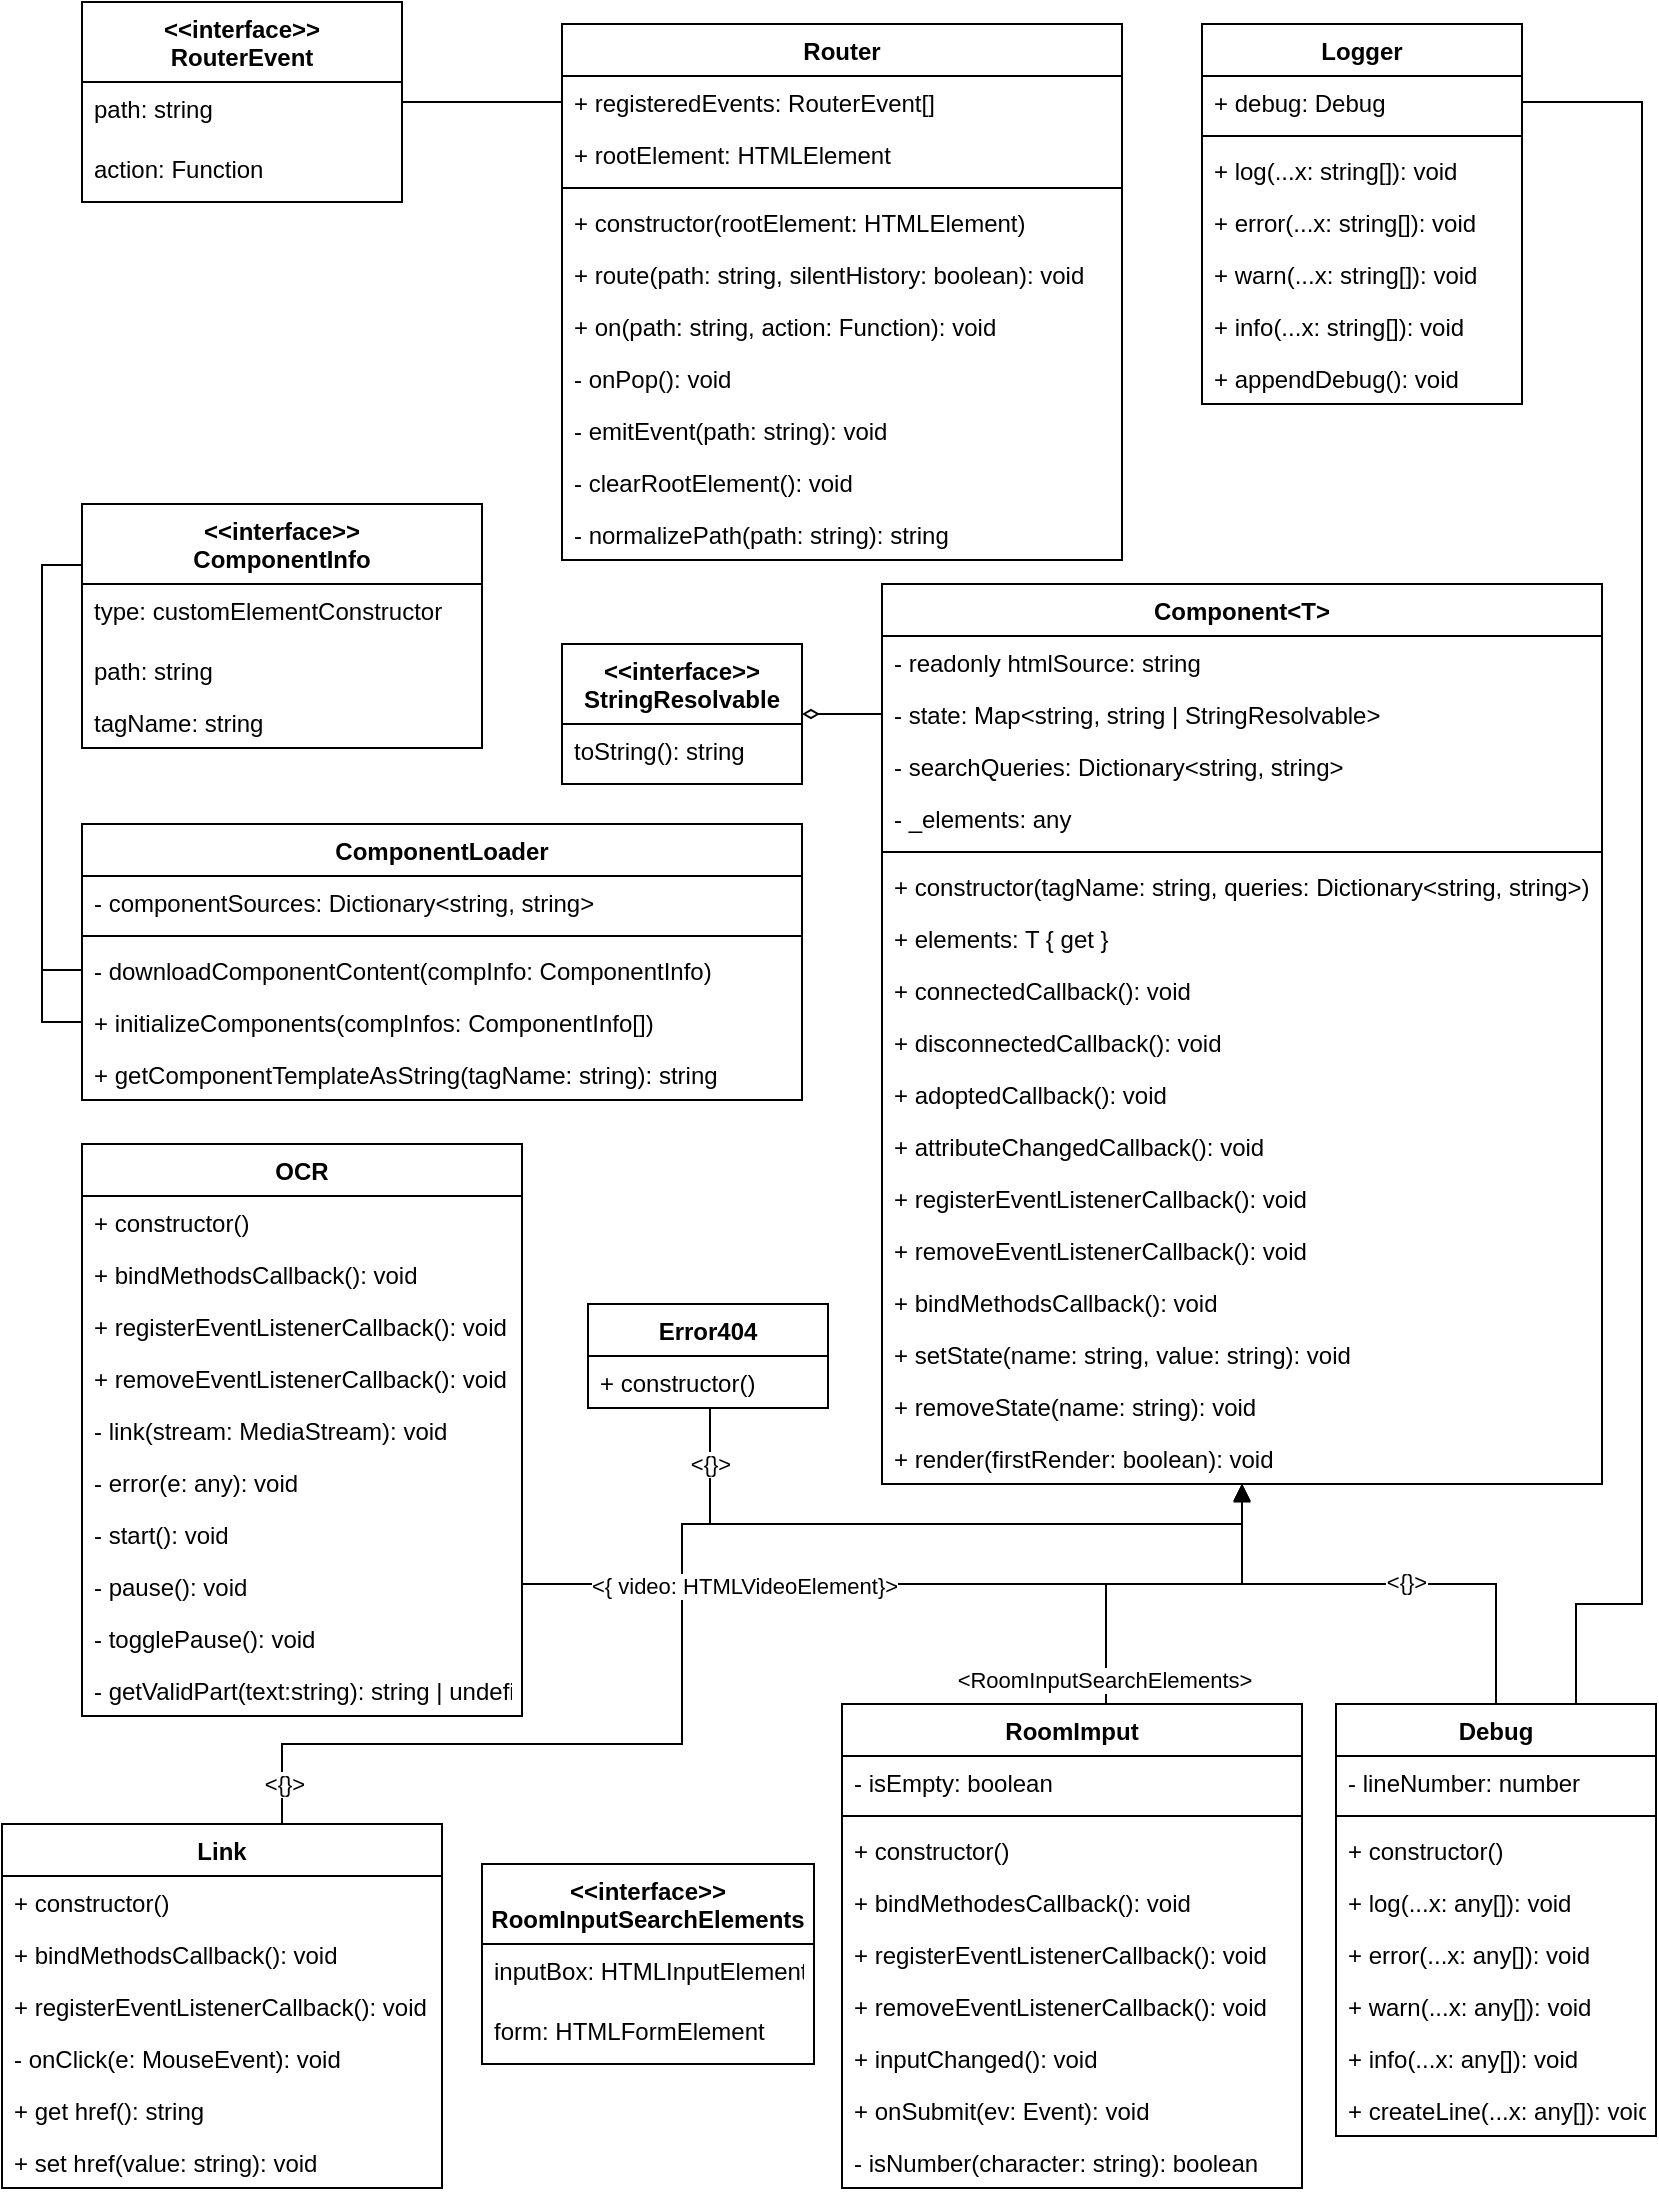 <mxfile>
    <diagram id="-Ded8L4Vszw-e1L-PveO" name="Client">
        <mxGraphModel dx="950" dy="790" grid="1" gridSize="10" guides="1" tooltips="1" connect="1" arrows="1" fold="1" page="1" pageScale="1" pageWidth="827" pageHeight="1169" math="0" shadow="0">
            <root>
                <mxCell id="0"/>
                <mxCell id="1" parent="0"/>
                <mxCell id="RxijZOKDMAjM5GhnJnUP-1" value="Router" style="swimlane;fontStyle=1;align=center;verticalAlign=top;childLayout=stackLayout;horizontal=1;startSize=26;horizontalStack=0;resizeParent=1;resizeParentMax=0;resizeLast=0;collapsible=1;marginBottom=0;" parent="1" vertex="1">
                    <mxGeometry x="280" y="80" width="280" height="268" as="geometry">
                        <mxRectangle x="240" y="360" width="70" height="26" as="alternateBounds"/>
                    </mxGeometry>
                </mxCell>
                <mxCell id="RxijZOKDMAjM5GhnJnUP-2" value="+ registeredEvents: RouterEvent[]" style="text;strokeColor=none;fillColor=none;align=left;verticalAlign=top;spacingLeft=4;spacingRight=4;overflow=hidden;rotatable=0;points=[[0,0.5],[1,0.5]];portConstraint=eastwest;" parent="RxijZOKDMAjM5GhnJnUP-1" vertex="1">
                    <mxGeometry y="26" width="280" height="26" as="geometry"/>
                </mxCell>
                <mxCell id="wtGuDjIalCC4iKug6TYZ-1" value="+ rootElement: HTMLElement" style="text;strokeColor=none;fillColor=none;align=left;verticalAlign=top;spacingLeft=4;spacingRight=4;overflow=hidden;rotatable=0;points=[[0,0.5],[1,0.5]];portConstraint=eastwest;" parent="RxijZOKDMAjM5GhnJnUP-1" vertex="1">
                    <mxGeometry y="52" width="280" height="26" as="geometry"/>
                </mxCell>
                <mxCell id="RxijZOKDMAjM5GhnJnUP-3" value="" style="line;strokeWidth=1;fillColor=none;align=left;verticalAlign=middle;spacingTop=-1;spacingLeft=3;spacingRight=3;rotatable=0;labelPosition=right;points=[];portConstraint=eastwest;" parent="RxijZOKDMAjM5GhnJnUP-1" vertex="1">
                    <mxGeometry y="78" width="280" height="8" as="geometry"/>
                </mxCell>
                <mxCell id="RxijZOKDMAjM5GhnJnUP-4" value="+ constructor(rootElement: HTMLElement)" style="text;strokeColor=none;fillColor=none;align=left;verticalAlign=top;spacingLeft=4;spacingRight=4;overflow=hidden;rotatable=0;points=[[0,0.5],[1,0.5]];portConstraint=eastwest;" parent="RxijZOKDMAjM5GhnJnUP-1" vertex="1">
                    <mxGeometry y="86" width="280" height="26" as="geometry"/>
                </mxCell>
                <mxCell id="wtGuDjIalCC4iKug6TYZ-2" value="+ route(path: string, silentHistory: boolean): void" style="text;strokeColor=none;fillColor=none;align=left;verticalAlign=top;spacingLeft=4;spacingRight=4;overflow=hidden;rotatable=0;points=[[0,0.5],[1,0.5]];portConstraint=eastwest;" parent="RxijZOKDMAjM5GhnJnUP-1" vertex="1">
                    <mxGeometry y="112" width="280" height="26" as="geometry"/>
                </mxCell>
                <mxCell id="wtGuDjIalCC4iKug6TYZ-4" value="+ on(path: string, action: Function): void" style="text;strokeColor=none;fillColor=none;align=left;verticalAlign=top;spacingLeft=4;spacingRight=4;overflow=hidden;rotatable=0;points=[[0,0.5],[1,0.5]];portConstraint=eastwest;" parent="RxijZOKDMAjM5GhnJnUP-1" vertex="1">
                    <mxGeometry y="138" width="280" height="26" as="geometry"/>
                </mxCell>
                <mxCell id="wtGuDjIalCC4iKug6TYZ-3" value="- onPop(): void" style="text;strokeColor=none;fillColor=none;align=left;verticalAlign=top;spacingLeft=4;spacingRight=4;overflow=hidden;rotatable=0;points=[[0,0.5],[1,0.5]];portConstraint=eastwest;" parent="RxijZOKDMAjM5GhnJnUP-1" vertex="1">
                    <mxGeometry y="164" width="280" height="26" as="geometry"/>
                </mxCell>
                <mxCell id="wtGuDjIalCC4iKug6TYZ-5" value="- emitEvent(path: string): void" style="text;strokeColor=none;fillColor=none;align=left;verticalAlign=top;spacingLeft=4;spacingRight=4;overflow=hidden;rotatable=0;points=[[0,0.5],[1,0.5]];portConstraint=eastwest;" parent="RxijZOKDMAjM5GhnJnUP-1" vertex="1">
                    <mxGeometry y="190" width="280" height="26" as="geometry"/>
                </mxCell>
                <mxCell id="wtGuDjIalCC4iKug6TYZ-6" value="- clearRootElement(): void" style="text;strokeColor=none;fillColor=none;align=left;verticalAlign=top;spacingLeft=4;spacingRight=4;overflow=hidden;rotatable=0;points=[[0,0.5],[1,0.5]];portConstraint=eastwest;" parent="RxijZOKDMAjM5GhnJnUP-1" vertex="1">
                    <mxGeometry y="216" width="280" height="26" as="geometry"/>
                </mxCell>
                <mxCell id="wtGuDjIalCC4iKug6TYZ-7" value="- normalizePath(path: string): string" style="text;strokeColor=none;fillColor=none;align=left;verticalAlign=top;spacingLeft=4;spacingRight=4;overflow=hidden;rotatable=0;points=[[0,0.5],[1,0.5]];portConstraint=eastwest;" parent="RxijZOKDMAjM5GhnJnUP-1" vertex="1">
                    <mxGeometry y="242" width="280" height="26" as="geometry"/>
                </mxCell>
                <mxCell id="GCqRHIU_mzr8NyePlwxw-2" value="&lt;&lt;interface&gt;&gt;&#10;RouterEvent" style="swimlane;fontStyle=1;align=center;verticalAlign=top;childLayout=stackLayout;horizontal=1;startSize=40;horizontalStack=0;resizeParent=1;resizeParentMax=0;resizeLast=0;collapsible=1;marginBottom=0;" parent="1" vertex="1">
                    <mxGeometry x="40" y="69" width="160" height="100" as="geometry"/>
                </mxCell>
                <mxCell id="GCqRHIU_mzr8NyePlwxw-3" value="path: string" style="text;strokeColor=none;fillColor=none;align=left;verticalAlign=top;spacingLeft=4;spacingRight=4;overflow=hidden;rotatable=0;points=[[0,0.5],[1,0.5]];portConstraint=eastwest;" parent="GCqRHIU_mzr8NyePlwxw-2" vertex="1">
                    <mxGeometry y="40" width="160" height="30" as="geometry"/>
                </mxCell>
                <mxCell id="SnL2CoMerPZh34VlFszH-1" value="action: Function" style="text;strokeColor=none;fillColor=none;align=left;verticalAlign=top;spacingLeft=4;spacingRight=4;overflow=hidden;rotatable=0;points=[[0,0.5],[1,0.5]];portConstraint=eastwest;" parent="GCqRHIU_mzr8NyePlwxw-2" vertex="1">
                    <mxGeometry y="70" width="160" height="30" as="geometry"/>
                </mxCell>
                <mxCell id="4KLprBHp3a2qkKo5ZEHx-13" value="" style="endArrow=none;html=1;entryX=0;entryY=0.5;entryDx=0;entryDy=0;edgeStyle=orthogonalEdgeStyle;" parent="1" source="GCqRHIU_mzr8NyePlwxw-2" target="RxijZOKDMAjM5GhnJnUP-2" edge="1">
                    <mxGeometry relative="1" as="geometry">
                        <mxPoint x="400" y="110" as="sourcePoint"/>
                        <mxPoint x="560" y="110" as="targetPoint"/>
                    </mxGeometry>
                </mxCell>
                <mxCell id="wtGuDjIalCC4iKug6TYZ-12" value="Logger" style="swimlane;fontStyle=1;align=center;verticalAlign=top;childLayout=stackLayout;horizontal=1;startSize=26;horizontalStack=0;resizeParent=1;resizeParentMax=0;resizeLast=0;collapsible=1;marginBottom=0;" parent="1" vertex="1">
                    <mxGeometry x="600" y="80" width="160" height="190" as="geometry"/>
                </mxCell>
                <mxCell id="wtGuDjIalCC4iKug6TYZ-13" value="+ debug: Debug" style="text;strokeColor=none;fillColor=none;align=left;verticalAlign=top;spacingLeft=4;spacingRight=4;overflow=hidden;rotatable=0;points=[[0,0.5],[1,0.5]];portConstraint=eastwest;" parent="wtGuDjIalCC4iKug6TYZ-12" vertex="1">
                    <mxGeometry y="26" width="160" height="26" as="geometry"/>
                </mxCell>
                <mxCell id="wtGuDjIalCC4iKug6TYZ-14" value="" style="line;strokeWidth=1;fillColor=none;align=left;verticalAlign=middle;spacingTop=-1;spacingLeft=3;spacingRight=3;rotatable=0;labelPosition=right;points=[];portConstraint=eastwest;" parent="wtGuDjIalCC4iKug6TYZ-12" vertex="1">
                    <mxGeometry y="52" width="160" height="8" as="geometry"/>
                </mxCell>
                <mxCell id="wtGuDjIalCC4iKug6TYZ-15" value="+ log(...x: string[]): void" style="text;strokeColor=none;fillColor=none;align=left;verticalAlign=top;spacingLeft=4;spacingRight=4;overflow=hidden;rotatable=0;points=[[0,0.5],[1,0.5]];portConstraint=eastwest;" parent="wtGuDjIalCC4iKug6TYZ-12" vertex="1">
                    <mxGeometry y="60" width="160" height="26" as="geometry"/>
                </mxCell>
                <mxCell id="wtGuDjIalCC4iKug6TYZ-16" value="+ error(...x: string[]): void" style="text;strokeColor=none;fillColor=none;align=left;verticalAlign=top;spacingLeft=4;spacingRight=4;overflow=hidden;rotatable=0;points=[[0,0.5],[1,0.5]];portConstraint=eastwest;" parent="wtGuDjIalCC4iKug6TYZ-12" vertex="1">
                    <mxGeometry y="86" width="160" height="26" as="geometry"/>
                </mxCell>
                <mxCell id="wtGuDjIalCC4iKug6TYZ-17" value="+ warn(...x: string[]): void" style="text;strokeColor=none;fillColor=none;align=left;verticalAlign=top;spacingLeft=4;spacingRight=4;overflow=hidden;rotatable=0;points=[[0,0.5],[1,0.5]];portConstraint=eastwest;" parent="wtGuDjIalCC4iKug6TYZ-12" vertex="1">
                    <mxGeometry y="112" width="160" height="26" as="geometry"/>
                </mxCell>
                <mxCell id="wtGuDjIalCC4iKug6TYZ-18" value="+ info(...x: string[]): void" style="text;strokeColor=none;fillColor=none;align=left;verticalAlign=top;spacingLeft=4;spacingRight=4;overflow=hidden;rotatable=0;points=[[0,0.5],[1,0.5]];portConstraint=eastwest;" parent="wtGuDjIalCC4iKug6TYZ-12" vertex="1">
                    <mxGeometry y="138" width="160" height="26" as="geometry"/>
                </mxCell>
                <mxCell id="wtGuDjIalCC4iKug6TYZ-19" value="+ appendDebug(): void" style="text;strokeColor=none;fillColor=none;align=left;verticalAlign=top;spacingLeft=4;spacingRight=4;overflow=hidden;rotatable=0;points=[[0,0.5],[1,0.5]];portConstraint=eastwest;" parent="wtGuDjIalCC4iKug6TYZ-12" vertex="1">
                    <mxGeometry y="164" width="160" height="26" as="geometry"/>
                </mxCell>
                <mxCell id="JVWD_0NQ2oE-x4FA7a01-29" style="edgeStyle=orthogonalEdgeStyle;rounded=0;orthogonalLoop=1;jettySize=auto;html=1;endArrow=block;endFill=1;" parent="1" target="2" edge="1">
                    <mxGeometry relative="1" as="geometry">
                        <Array as="points">
                            <mxPoint x="420" y="640"/>
                            <mxPoint x="420" y="830"/>
                            <mxPoint x="620" y="830"/>
                        </Array>
                    </mxGeometry>
                </mxCell>
                <mxCell id="x37ywOicrVpbMTf7CA5h-31" value="&amp;lt;{}&amp;gt;" style="edgeLabel;html=1;align=center;verticalAlign=middle;resizable=0;points=[];" parent="JVWD_0NQ2oE-x4FA7a01-29" vertex="1" connectable="0">
                    <mxGeometry x="-0.617" y="-2" relative="1" as="geometry">
                        <mxPoint as="offset"/>
                    </mxGeometry>
                </mxCell>
                <mxCell id="BmuYi_zZ6YCrJzwVyb3U-34" style="edgeStyle=orthogonalEdgeStyle;rounded=0;orthogonalLoop=1;jettySize=auto;html=1;startArrow=none;startFill=0;endArrow=block;endFill=1;" parent="1" source="Xt3C6bE1UfsXXkQK0CX_-23" edge="1">
                    <mxGeometry relative="1" as="geometry">
                        <mxPoint x="620" y="810.571" as="targetPoint"/>
                        <Array as="points">
                            <mxPoint x="354" y="830"/>
                            <mxPoint x="620" y="830"/>
                        </Array>
                    </mxGeometry>
                </mxCell>
                <mxCell id="BmuYi_zZ6YCrJzwVyb3U-35" value="&amp;lt;{}&amp;gt;" style="edgeLabel;html=1;align=center;verticalAlign=middle;resizable=0;points=[];" parent="BmuYi_zZ6YCrJzwVyb3U-34" connectable="0" vertex="1">
                    <mxGeometry x="-0.569" y="-1" relative="1" as="geometry">
                        <mxPoint x="-16" y="-31" as="offset"/>
                    </mxGeometry>
                </mxCell>
                <mxCell id="Xt3C6bE1UfsXXkQK0CX_-23" value="Error404" style="swimlane;fontStyle=1;align=center;verticalAlign=top;childLayout=stackLayout;horizontal=1;startSize=26;horizontalStack=0;resizeParent=1;resizeParentMax=0;resizeLast=0;collapsible=1;marginBottom=0;" parent="1" vertex="1">
                    <mxGeometry x="293" y="720" width="120" height="52" as="geometry"/>
                </mxCell>
                <mxCell id="Xt3C6bE1UfsXXkQK0CX_-26" value="+ constructor()" style="text;strokeColor=none;fillColor=none;align=left;verticalAlign=top;spacingLeft=4;spacingRight=4;overflow=hidden;rotatable=0;points=[[0,0.5],[1,0.5]];portConstraint=eastwest;" parent="Xt3C6bE1UfsXXkQK0CX_-23" vertex="1">
                    <mxGeometry y="26" width="120" height="26" as="geometry"/>
                </mxCell>
                <mxCell id="2" value="Component&lt;T&gt;" style="swimlane;fontStyle=1;align=center;verticalAlign=top;childLayout=stackLayout;horizontal=1;startSize=26;horizontalStack=0;resizeParent=1;resizeParentMax=0;resizeLast=0;collapsible=1;marginBottom=0;" parent="1" vertex="1">
                    <mxGeometry x="440" y="360" width="360" height="450" as="geometry"/>
                </mxCell>
                <mxCell id="3" value="- readonly htmlSource: string" style="text;strokeColor=none;fillColor=none;align=left;verticalAlign=top;spacingLeft=4;spacingRight=4;overflow=hidden;rotatable=0;points=[[0,0.5],[1,0.5]];portConstraint=eastwest;" parent="2" vertex="1">
                    <mxGeometry y="26" width="360" height="26" as="geometry"/>
                </mxCell>
                <mxCell id="15" value="- state: Map&lt;string, string | StringResolvable&gt;" style="text;strokeColor=none;fillColor=none;align=left;verticalAlign=top;spacingLeft=4;spacingRight=4;overflow=hidden;rotatable=0;points=[[0,0.5],[1,0.5]];portConstraint=eastwest;" parent="2" vertex="1">
                    <mxGeometry y="52" width="360" height="26" as="geometry"/>
                </mxCell>
                <mxCell id="17" value="- searchQueries: Dictionary&lt;string, string&gt;" style="text;strokeColor=none;fillColor=none;align=left;verticalAlign=top;spacingLeft=4;spacingRight=4;overflow=hidden;rotatable=0;points=[[0,0.5],[1,0.5]];portConstraint=eastwest;" parent="2" vertex="1">
                    <mxGeometry y="78" width="360" height="26" as="geometry"/>
                </mxCell>
                <mxCell id="18" value="- _elements: any" style="text;strokeColor=none;fillColor=none;align=left;verticalAlign=top;spacingLeft=4;spacingRight=4;overflow=hidden;rotatable=0;points=[[0,0.5],[1,0.5]];portConstraint=eastwest;" parent="2" vertex="1">
                    <mxGeometry y="104" width="360" height="26" as="geometry"/>
                </mxCell>
                <mxCell id="4" value="" style="line;strokeWidth=1;fillColor=none;align=left;verticalAlign=middle;spacingTop=-1;spacingLeft=3;spacingRight=3;rotatable=0;labelPosition=right;points=[];portConstraint=eastwest;" parent="2" vertex="1">
                    <mxGeometry y="130" width="360" height="8" as="geometry"/>
                </mxCell>
                <mxCell id="5" value="+ constructor(tagName: string, queries: Dictionary&lt;string, string&gt;)" style="text;strokeColor=none;fillColor=none;align=left;verticalAlign=top;spacingLeft=4;spacingRight=4;overflow=hidden;rotatable=0;points=[[0,0.5],[1,0.5]];portConstraint=eastwest;" parent="2" vertex="1">
                    <mxGeometry y="138" width="360" height="26" as="geometry"/>
                </mxCell>
                <mxCell id="19" value="+ elements: T { get }" style="text;strokeColor=none;fillColor=none;align=left;verticalAlign=top;spacingLeft=4;spacingRight=4;overflow=hidden;rotatable=0;points=[[0,0.5],[1,0.5]];portConstraint=eastwest;" parent="2" vertex="1">
                    <mxGeometry y="164" width="360" height="26" as="geometry"/>
                </mxCell>
                <mxCell id="20" value="+ connectedCallback(): void" style="text;strokeColor=none;fillColor=none;align=left;verticalAlign=top;spacingLeft=4;spacingRight=4;overflow=hidden;rotatable=0;points=[[0,0.5],[1,0.5]];portConstraint=eastwest;" parent="2" vertex="1">
                    <mxGeometry y="190" width="360" height="26" as="geometry"/>
                </mxCell>
                <mxCell id="21" value="+ disconnectedCallback(): void" style="text;strokeColor=none;fillColor=none;align=left;verticalAlign=top;spacingLeft=4;spacingRight=4;overflow=hidden;rotatable=0;points=[[0,0.5],[1,0.5]];portConstraint=eastwest;" parent="2" vertex="1">
                    <mxGeometry y="216" width="360" height="26" as="geometry"/>
                </mxCell>
                <mxCell id="22" value="+ adoptedCallback(): void" style="text;strokeColor=none;fillColor=none;align=left;verticalAlign=top;spacingLeft=4;spacingRight=4;overflow=hidden;rotatable=0;points=[[0,0.5],[1,0.5]];portConstraint=eastwest;" parent="2" vertex="1">
                    <mxGeometry y="242" width="360" height="26" as="geometry"/>
                </mxCell>
                <mxCell id="23" value="+ attributeChangedCallback(): void" style="text;strokeColor=none;fillColor=none;align=left;verticalAlign=top;spacingLeft=4;spacingRight=4;overflow=hidden;rotatable=0;points=[[0,0.5],[1,0.5]];portConstraint=eastwest;" parent="2" vertex="1">
                    <mxGeometry y="268" width="360" height="26" as="geometry"/>
                </mxCell>
                <mxCell id="24" value="+ registerEventListenerCallback(): void" style="text;strokeColor=none;fillColor=none;align=left;verticalAlign=top;spacingLeft=4;spacingRight=4;overflow=hidden;rotatable=0;points=[[0,0.5],[1,0.5]];portConstraint=eastwest;" parent="2" vertex="1">
                    <mxGeometry y="294" width="360" height="26" as="geometry"/>
                </mxCell>
                <mxCell id="25" value="+ removeEventListenerCallback(): void" style="text;strokeColor=none;fillColor=none;align=left;verticalAlign=top;spacingLeft=4;spacingRight=4;overflow=hidden;rotatable=0;points=[[0,0.5],[1,0.5]];portConstraint=eastwest;" parent="2" vertex="1">
                    <mxGeometry y="320" width="360" height="26" as="geometry"/>
                </mxCell>
                <mxCell id="26" value="+ bindMethodsCallback(): void" style="text;strokeColor=none;fillColor=none;align=left;verticalAlign=top;spacingLeft=4;spacingRight=4;overflow=hidden;rotatable=0;points=[[0,0.5],[1,0.5]];portConstraint=eastwest;" parent="2" vertex="1">
                    <mxGeometry y="346" width="360" height="26" as="geometry"/>
                </mxCell>
                <mxCell id="27" value="+ setState(name: string, value: string): void" style="text;strokeColor=none;fillColor=none;align=left;verticalAlign=top;spacingLeft=4;spacingRight=4;overflow=hidden;rotatable=0;points=[[0,0.5],[1,0.5]];portConstraint=eastwest;" parent="2" vertex="1">
                    <mxGeometry y="372" width="360" height="26" as="geometry"/>
                </mxCell>
                <mxCell id="28" value="+ removeState(name: string): void" style="text;strokeColor=none;fillColor=none;align=left;verticalAlign=top;spacingLeft=4;spacingRight=4;overflow=hidden;rotatable=0;points=[[0,0.5],[1,0.5]];portConstraint=eastwest;" parent="2" vertex="1">
                    <mxGeometry y="398" width="360" height="26" as="geometry"/>
                </mxCell>
                <mxCell id="29" value="+ render(firstRender: boolean): void" style="text;strokeColor=none;fillColor=none;align=left;verticalAlign=top;spacingLeft=4;spacingRight=4;overflow=hidden;rotatable=0;points=[[0,0.5],[1,0.5]];portConstraint=eastwest;" parent="2" vertex="1">
                    <mxGeometry y="424" width="360" height="26" as="geometry"/>
                </mxCell>
                <mxCell id="16" style="edgeStyle=orthogonalEdgeStyle;rounded=0;orthogonalLoop=1;jettySize=auto;html=1;exitX=1;exitY=0.5;exitDx=0;exitDy=0;entryX=0;entryY=0.5;entryDx=0;entryDy=0;endArrow=none;endFill=0;startArrow=diamondThin;startFill=0;" parent="1" source="12" target="15" edge="1">
                    <mxGeometry relative="1" as="geometry"/>
                </mxCell>
                <mxCell id="12" value="&lt;&lt;interface&gt;&gt;&#10;StringResolvable" style="swimlane;fontStyle=1;align=center;verticalAlign=top;childLayout=stackLayout;horizontal=1;startSize=40;horizontalStack=0;resizeParent=1;resizeParentMax=0;resizeLast=0;collapsible=1;marginBottom=0;" parent="1" vertex="1">
                    <mxGeometry x="280" y="390" width="120" height="70" as="geometry"/>
                </mxCell>
                <mxCell id="13" value="toString(): string" style="text;strokeColor=none;fillColor=none;align=left;verticalAlign=top;spacingLeft=4;spacingRight=4;overflow=hidden;rotatable=0;points=[[0,0.5],[1,0.5]];portConstraint=eastwest;" parent="12" vertex="1">
                    <mxGeometry y="40" width="120" height="30" as="geometry"/>
                </mxCell>
                <mxCell id="x37ywOicrVpbMTf7CA5h-38" style="edgeStyle=orthogonalEdgeStyle;rounded=0;orthogonalLoop=1;jettySize=auto;html=1;exitX=0.5;exitY=0;exitDx=0;exitDy=0;endArrow=block;endFill=1;" parent="1" source="6MO5JZC9wVhP6mvf2Zyu-16" target="2" edge="1">
                    <mxGeometry relative="1" as="geometry">
                        <Array as="points">
                            <mxPoint x="552" y="860"/>
                            <mxPoint x="620" y="860"/>
                        </Array>
                    </mxGeometry>
                </mxCell>
                <mxCell id="x37ywOicrVpbMTf7CA5h-39" value="&amp;lt;RoomInputSearchElements&amp;gt;" style="edgeLabel;html=1;align=center;verticalAlign=middle;resizable=0;points=[];" parent="x37ywOicrVpbMTf7CA5h-38" vertex="1" connectable="0">
                    <mxGeometry x="-0.7" y="1" relative="1" as="geometry">
                        <mxPoint as="offset"/>
                    </mxGeometry>
                </mxCell>
                <mxCell id="6MO5JZC9wVhP6mvf2Zyu-16" value="RoomImput" style="swimlane;fontStyle=1;align=center;verticalAlign=top;childLayout=stackLayout;horizontal=1;startSize=26;horizontalStack=0;resizeParent=1;resizeParentMax=0;resizeLast=0;collapsible=1;marginBottom=0;" parent="1" vertex="1">
                    <mxGeometry x="420" y="920" width="230" height="242" as="geometry"/>
                </mxCell>
                <mxCell id="6MO5JZC9wVhP6mvf2Zyu-17" value="- isEmpty: boolean" style="text;strokeColor=none;fillColor=none;align=left;verticalAlign=top;spacingLeft=4;spacingRight=4;overflow=hidden;rotatable=0;points=[[0,0.5],[1,0.5]];portConstraint=eastwest;" parent="6MO5JZC9wVhP6mvf2Zyu-16" vertex="1">
                    <mxGeometry y="26" width="230" height="26" as="geometry"/>
                </mxCell>
                <mxCell id="6MO5JZC9wVhP6mvf2Zyu-18" value="" style="line;strokeWidth=1;fillColor=none;align=left;verticalAlign=middle;spacingTop=-1;spacingLeft=3;spacingRight=3;rotatable=0;labelPosition=right;points=[];portConstraint=eastwest;" parent="6MO5JZC9wVhP6mvf2Zyu-16" vertex="1">
                    <mxGeometry y="52" width="230" height="8" as="geometry"/>
                </mxCell>
                <mxCell id="6MO5JZC9wVhP6mvf2Zyu-19" value="+ constructor()" style="text;strokeColor=none;fillColor=none;align=left;verticalAlign=top;spacingLeft=4;spacingRight=4;overflow=hidden;rotatable=0;points=[[0,0.5],[1,0.5]];portConstraint=eastwest;" parent="6MO5JZC9wVhP6mvf2Zyu-16" vertex="1">
                    <mxGeometry y="60" width="230" height="26" as="geometry"/>
                </mxCell>
                <mxCell id="0cu0jtemd2EPh7Z04XG9-29" value="+ bindMethodesCallback(): void" style="text;strokeColor=none;fillColor=none;align=left;verticalAlign=top;spacingLeft=4;spacingRight=4;overflow=hidden;rotatable=0;points=[[0,0.5],[1,0.5]];portConstraint=eastwest;" parent="6MO5JZC9wVhP6mvf2Zyu-16" vertex="1">
                    <mxGeometry y="86" width="230" height="26" as="geometry"/>
                </mxCell>
                <mxCell id="0cu0jtemd2EPh7Z04XG9-30" value="+ registerEventListenerCallback(): void" style="text;strokeColor=none;fillColor=none;align=left;verticalAlign=top;spacingLeft=4;spacingRight=4;overflow=hidden;rotatable=0;points=[[0,0.5],[1,0.5]];portConstraint=eastwest;" parent="6MO5JZC9wVhP6mvf2Zyu-16" vertex="1">
                    <mxGeometry y="112" width="230" height="26" as="geometry"/>
                </mxCell>
                <mxCell id="0cu0jtemd2EPh7Z04XG9-31" value="+ removeEventListenerCallback(): void" style="text;strokeColor=none;fillColor=none;align=left;verticalAlign=top;spacingLeft=4;spacingRight=4;overflow=hidden;rotatable=0;points=[[0,0.5],[1,0.5]];portConstraint=eastwest;" parent="6MO5JZC9wVhP6mvf2Zyu-16" vertex="1">
                    <mxGeometry y="138" width="230" height="26" as="geometry"/>
                </mxCell>
                <mxCell id="0cu0jtemd2EPh7Z04XG9-32" value="+ inputChanged(): void" style="text;strokeColor=none;fillColor=none;align=left;verticalAlign=top;spacingLeft=4;spacingRight=4;overflow=hidden;rotatable=0;points=[[0,0.5],[1,0.5]];portConstraint=eastwest;" parent="6MO5JZC9wVhP6mvf2Zyu-16" vertex="1">
                    <mxGeometry y="164" width="230" height="26" as="geometry"/>
                </mxCell>
                <mxCell id="0cu0jtemd2EPh7Z04XG9-33" value="+ onSubmit(ev: Event): void" style="text;strokeColor=none;fillColor=none;align=left;verticalAlign=top;spacingLeft=4;spacingRight=4;overflow=hidden;rotatable=0;points=[[0,0.5],[1,0.5]];portConstraint=eastwest;" parent="6MO5JZC9wVhP6mvf2Zyu-16" vertex="1">
                    <mxGeometry y="190" width="230" height="26" as="geometry"/>
                </mxCell>
                <mxCell id="0cu0jtemd2EPh7Z04XG9-34" value="- isNumber(character: string): boolean" style="text;strokeColor=none;fillColor=none;align=left;verticalAlign=top;spacingLeft=4;spacingRight=4;overflow=hidden;rotatable=0;points=[[0,0.5],[1,0.5]];portConstraint=eastwest;" parent="6MO5JZC9wVhP6mvf2Zyu-16" vertex="1">
                    <mxGeometry y="216" width="230" height="26" as="geometry"/>
                </mxCell>
                <mxCell id="JVWD_0NQ2oE-x4FA7a01-48" style="edgeStyle=orthogonalEdgeStyle;rounded=0;orthogonalLoop=1;jettySize=auto;html=1;exitX=0.5;exitY=0;exitDx=0;exitDy=0;endArrow=block;endFill=1;" parent="1" source="JVWD_0NQ2oE-x4FA7a01-31" target="2" edge="1">
                    <mxGeometry relative="1" as="geometry">
                        <Array as="points">
                            <mxPoint x="747" y="860"/>
                            <mxPoint x="620" y="860"/>
                        </Array>
                    </mxGeometry>
                </mxCell>
                <mxCell id="JVWD_0NQ2oE-x4FA7a01-71" value="&amp;lt;{}&amp;gt;" style="edgeLabel;html=1;align=center;verticalAlign=middle;resizable=0;points=[];" parent="JVWD_0NQ2oE-x4FA7a01-48" vertex="1" connectable="0">
                    <mxGeometry x="-0.11" y="-1" relative="1" as="geometry">
                        <mxPoint as="offset"/>
                    </mxGeometry>
                </mxCell>
                <mxCell id="JVWD_0NQ2oE-x4FA7a01-49" style="edgeStyle=orthogonalEdgeStyle;rounded=0;orthogonalLoop=1;jettySize=auto;html=1;exitX=0.75;exitY=0;exitDx=0;exitDy=0;endArrow=none;endFill=0;" parent="1" source="JVWD_0NQ2oE-x4FA7a01-31" target="wtGuDjIalCC4iKug6TYZ-13" edge="1">
                    <mxGeometry relative="1" as="geometry">
                        <Array as="points">
                            <mxPoint x="820" y="870"/>
                            <mxPoint x="820" y="119"/>
                        </Array>
                    </mxGeometry>
                </mxCell>
                <mxCell id="JVWD_0NQ2oE-x4FA7a01-31" value="Debug" style="swimlane;fontStyle=1;align=center;verticalAlign=top;childLayout=stackLayout;horizontal=1;startSize=26;horizontalStack=0;resizeParent=1;resizeParentMax=0;resizeLast=0;collapsible=1;marginBottom=0;" parent="1" vertex="1">
                    <mxGeometry x="667" y="920" width="160" height="216" as="geometry"/>
                </mxCell>
                <mxCell id="JVWD_0NQ2oE-x4FA7a01-32" value="- lineNumber: number" style="text;strokeColor=none;fillColor=none;align=left;verticalAlign=top;spacingLeft=4;spacingRight=4;overflow=hidden;rotatable=0;points=[[0,0.5],[1,0.5]];portConstraint=eastwest;" parent="JVWD_0NQ2oE-x4FA7a01-31" vertex="1">
                    <mxGeometry y="26" width="160" height="26" as="geometry"/>
                </mxCell>
                <mxCell id="JVWD_0NQ2oE-x4FA7a01-33" value="" style="line;strokeWidth=1;fillColor=none;align=left;verticalAlign=middle;spacingTop=-1;spacingLeft=3;spacingRight=3;rotatable=0;labelPosition=right;points=[];portConstraint=eastwest;" parent="JVWD_0NQ2oE-x4FA7a01-31" vertex="1">
                    <mxGeometry y="52" width="160" height="8" as="geometry"/>
                </mxCell>
                <mxCell id="JVWD_0NQ2oE-x4FA7a01-34" value="+ constructor()" style="text;strokeColor=none;fillColor=none;align=left;verticalAlign=top;spacingLeft=4;spacingRight=4;overflow=hidden;rotatable=0;points=[[0,0.5],[1,0.5]];portConstraint=eastwest;" parent="JVWD_0NQ2oE-x4FA7a01-31" vertex="1">
                    <mxGeometry y="60" width="160" height="26" as="geometry"/>
                </mxCell>
                <mxCell id="JVWD_0NQ2oE-x4FA7a01-42" value="+ log(...x: any[]): void" style="text;strokeColor=none;fillColor=none;align=left;verticalAlign=top;spacingLeft=4;spacingRight=4;overflow=hidden;rotatable=0;points=[[0,0.5],[1,0.5]];portConstraint=eastwest;" parent="JVWD_0NQ2oE-x4FA7a01-31" vertex="1">
                    <mxGeometry y="86" width="160" height="26" as="geometry"/>
                </mxCell>
                <mxCell id="JVWD_0NQ2oE-x4FA7a01-43" value="+ error(...x: any[]): void" style="text;strokeColor=none;fillColor=none;align=left;verticalAlign=top;spacingLeft=4;spacingRight=4;overflow=hidden;rotatable=0;points=[[0,0.5],[1,0.5]];portConstraint=eastwest;" parent="JVWD_0NQ2oE-x4FA7a01-31" vertex="1">
                    <mxGeometry y="112" width="160" height="26" as="geometry"/>
                </mxCell>
                <mxCell id="JVWD_0NQ2oE-x4FA7a01-45" value="+ warn(...x: any[]): void" style="text;strokeColor=none;fillColor=none;align=left;verticalAlign=top;spacingLeft=4;spacingRight=4;overflow=hidden;rotatable=0;points=[[0,0.5],[1,0.5]];portConstraint=eastwest;" parent="JVWD_0NQ2oE-x4FA7a01-31" vertex="1">
                    <mxGeometry y="138" width="160" height="26" as="geometry"/>
                </mxCell>
                <mxCell id="JVWD_0NQ2oE-x4FA7a01-47" value="+ info(...x: any[]): void" style="text;strokeColor=none;fillColor=none;align=left;verticalAlign=top;spacingLeft=4;spacingRight=4;overflow=hidden;rotatable=0;points=[[0,0.5],[1,0.5]];portConstraint=eastwest;" parent="JVWD_0NQ2oE-x4FA7a01-31" vertex="1">
                    <mxGeometry y="164" width="160" height="26" as="geometry"/>
                </mxCell>
                <mxCell id="JVWD_0NQ2oE-x4FA7a01-44" value="+ createLine(...x: any[]): void" style="text;strokeColor=none;fillColor=none;align=left;verticalAlign=top;spacingLeft=4;spacingRight=4;overflow=hidden;rotatable=0;points=[[0,0.5],[1,0.5]];portConstraint=eastwest;" parent="JVWD_0NQ2oE-x4FA7a01-31" vertex="1">
                    <mxGeometry y="190" width="160" height="26" as="geometry"/>
                </mxCell>
                <mxCell id="JVWD_0NQ2oE-x4FA7a01-51" value="ComponentLoader" style="swimlane;fontStyle=1;align=center;verticalAlign=top;childLayout=stackLayout;horizontal=1;startSize=26;horizontalStack=0;resizeParent=1;resizeParentMax=0;resizeLast=0;collapsible=1;marginBottom=0;" parent="1" vertex="1">
                    <mxGeometry x="40" y="480" width="360" height="138" as="geometry"/>
                </mxCell>
                <mxCell id="JVWD_0NQ2oE-x4FA7a01-52" value="- componentSources: Dictionary&lt;string, string&gt;" style="text;strokeColor=none;fillColor=none;align=left;verticalAlign=top;spacingLeft=4;spacingRight=4;overflow=hidden;rotatable=0;points=[[0,0.5],[1,0.5]];portConstraint=eastwest;" parent="JVWD_0NQ2oE-x4FA7a01-51" vertex="1">
                    <mxGeometry y="26" width="360" height="26" as="geometry"/>
                </mxCell>
                <mxCell id="JVWD_0NQ2oE-x4FA7a01-53" value="" style="line;strokeWidth=1;fillColor=none;align=left;verticalAlign=middle;spacingTop=-1;spacingLeft=3;spacingRight=3;rotatable=0;labelPosition=right;points=[];portConstraint=eastwest;" parent="JVWD_0NQ2oE-x4FA7a01-51" vertex="1">
                    <mxGeometry y="52" width="360" height="8" as="geometry"/>
                </mxCell>
                <mxCell id="JVWD_0NQ2oE-x4FA7a01-54" value="- downloadComponentContent(compInfo: ComponentInfo)" style="text;strokeColor=none;fillColor=none;align=left;verticalAlign=top;spacingLeft=4;spacingRight=4;overflow=hidden;rotatable=0;points=[[0,0.5],[1,0.5]];portConstraint=eastwest;" parent="JVWD_0NQ2oE-x4FA7a01-51" vertex="1">
                    <mxGeometry y="60" width="360" height="26" as="geometry"/>
                </mxCell>
                <mxCell id="JVWD_0NQ2oE-x4FA7a01-60" value="+ initializeComponents(compInfos: ComponentInfo[])" style="text;strokeColor=none;fillColor=none;align=left;verticalAlign=top;spacingLeft=4;spacingRight=4;overflow=hidden;rotatable=0;points=[[0,0.5],[1,0.5]];portConstraint=eastwest;" parent="JVWD_0NQ2oE-x4FA7a01-51" vertex="1">
                    <mxGeometry y="86" width="360" height="26" as="geometry"/>
                </mxCell>
                <mxCell id="JVWD_0NQ2oE-x4FA7a01-62" value="+ getComponentTemplateAsString(tagName: string): string" style="text;strokeColor=none;fillColor=none;align=left;verticalAlign=top;spacingLeft=4;spacingRight=4;overflow=hidden;rotatable=0;points=[[0,0.5],[1,0.5]];portConstraint=eastwest;" parent="JVWD_0NQ2oE-x4FA7a01-51" vertex="1">
                    <mxGeometry y="112" width="360" height="26" as="geometry"/>
                </mxCell>
                <mxCell id="JVWD_0NQ2oE-x4FA7a01-61" style="edgeStyle=orthogonalEdgeStyle;rounded=0;orthogonalLoop=1;jettySize=auto;html=1;exitX=0;exitY=0.25;exitDx=0;exitDy=0;entryX=0;entryY=0.5;entryDx=0;entryDy=0;endArrow=none;endFill=0;" parent="1" source="JVWD_0NQ2oE-x4FA7a01-55" target="JVWD_0NQ2oE-x4FA7a01-60" edge="1">
                    <mxGeometry relative="1" as="geometry"/>
                </mxCell>
                <mxCell id="JVWD_0NQ2oE-x4FA7a01-55" value="&lt;&lt;interface&gt;&gt;&#10;ComponentInfo" style="swimlane;fontStyle=1;align=center;verticalAlign=top;childLayout=stackLayout;horizontal=1;startSize=40;horizontalStack=0;resizeParent=1;resizeParentMax=0;resizeLast=0;collapsible=1;marginBottom=0;" parent="1" vertex="1">
                    <mxGeometry x="40" y="320" width="200" height="122" as="geometry"/>
                </mxCell>
                <mxCell id="JVWD_0NQ2oE-x4FA7a01-56" value="type: customElementConstructor" style="text;strokeColor=none;fillColor=none;align=left;verticalAlign=top;spacingLeft=4;spacingRight=4;overflow=hidden;rotatable=0;points=[[0,0.5],[1,0.5]];portConstraint=eastwest;" parent="JVWD_0NQ2oE-x4FA7a01-55" vertex="1">
                    <mxGeometry y="40" width="200" height="30" as="geometry"/>
                </mxCell>
                <mxCell id="JVWD_0NQ2oE-x4FA7a01-58" value="path: string" style="text;strokeColor=none;fillColor=none;align=left;verticalAlign=top;spacingLeft=4;spacingRight=4;overflow=hidden;rotatable=0;points=[[0,0.5],[1,0.5]];portConstraint=eastwest;" parent="JVWD_0NQ2oE-x4FA7a01-55" vertex="1">
                    <mxGeometry y="70" width="200" height="26" as="geometry"/>
                </mxCell>
                <mxCell id="JVWD_0NQ2oE-x4FA7a01-57" value="tagName: string" style="text;strokeColor=none;fillColor=none;align=left;verticalAlign=top;spacingLeft=4;spacingRight=4;overflow=hidden;rotatable=0;points=[[0,0.5],[1,0.5]];portConstraint=eastwest;" parent="JVWD_0NQ2oE-x4FA7a01-55" vertex="1">
                    <mxGeometry y="96" width="200" height="26" as="geometry"/>
                </mxCell>
                <mxCell id="0cu0jtemd2EPh7Z04XG9-47" style="edgeStyle=orthogonalEdgeStyle;rounded=0;orthogonalLoop=1;jettySize=auto;html=1;startArrow=none;startFill=0;endArrow=block;endFill=1;" parent="1" source="0cu0jtemd2EPh7Z04XG9-35" target="2" edge="1">
                    <mxGeometry relative="1" as="geometry">
                        <Array as="points">
                            <mxPoint x="140" y="940"/>
                            <mxPoint x="340" y="940"/>
                            <mxPoint x="340" y="830"/>
                            <mxPoint x="620" y="830"/>
                        </Array>
                    </mxGeometry>
                </mxCell>
                <mxCell id="JVWD_0NQ2oE-x4FA7a01-73" value="&amp;lt;{}&amp;gt;" style="edgeLabel;html=1;align=center;verticalAlign=middle;resizable=0;points=[];" parent="0cu0jtemd2EPh7Z04XG9-47" vertex="1" connectable="0">
                    <mxGeometry x="-0.937" y="-1" relative="1" as="geometry">
                        <mxPoint as="offset"/>
                    </mxGeometry>
                </mxCell>
                <mxCell id="0cu0jtemd2EPh7Z04XG9-35" value="Link" style="swimlane;fontStyle=1;align=center;verticalAlign=top;childLayout=stackLayout;horizontal=1;startSize=26;horizontalStack=0;resizeParent=1;resizeParentMax=0;resizeLast=0;collapsible=1;marginBottom=0;" parent="1" vertex="1">
                    <mxGeometry y="980" width="220" height="182" as="geometry"/>
                </mxCell>
                <mxCell id="0cu0jtemd2EPh7Z04XG9-39" value="+ constructor()" style="text;strokeColor=none;fillColor=none;align=left;verticalAlign=top;spacingLeft=4;spacingRight=4;overflow=hidden;rotatable=0;points=[[0,0.5],[1,0.5]];portConstraint=eastwest;" parent="0cu0jtemd2EPh7Z04XG9-35" vertex="1">
                    <mxGeometry y="26" width="220" height="26" as="geometry"/>
                </mxCell>
                <mxCell id="0cu0jtemd2EPh7Z04XG9-40" value="+ bindMethodsCallback(): void" style="text;strokeColor=none;fillColor=none;align=left;verticalAlign=top;spacingLeft=4;spacingRight=4;overflow=hidden;rotatable=0;points=[[0,0.5],[1,0.5]];portConstraint=eastwest;" parent="0cu0jtemd2EPh7Z04XG9-35" vertex="1">
                    <mxGeometry y="52" width="220" height="26" as="geometry"/>
                </mxCell>
                <mxCell id="0cu0jtemd2EPh7Z04XG9-41" value="+ registerEventListenerCallback(): void" style="text;strokeColor=none;fillColor=none;align=left;verticalAlign=top;spacingLeft=4;spacingRight=4;overflow=hidden;rotatable=0;points=[[0,0.5],[1,0.5]];portConstraint=eastwest;" parent="0cu0jtemd2EPh7Z04XG9-35" vertex="1">
                    <mxGeometry y="78" width="220" height="26" as="geometry"/>
                </mxCell>
                <mxCell id="0cu0jtemd2EPh7Z04XG9-38" value="- onClick(e: MouseEvent): void" style="text;strokeColor=none;fillColor=none;align=left;verticalAlign=top;spacingLeft=4;spacingRight=4;overflow=hidden;rotatable=0;points=[[0,0.5],[1,0.5]];portConstraint=eastwest;" parent="0cu0jtemd2EPh7Z04XG9-35" vertex="1">
                    <mxGeometry y="104" width="220" height="26" as="geometry"/>
                </mxCell>
                <mxCell id="0cu0jtemd2EPh7Z04XG9-42" value="+ get href(): string" style="text;strokeColor=none;fillColor=none;align=left;verticalAlign=top;spacingLeft=4;spacingRight=4;overflow=hidden;rotatable=0;points=[[0,0.5],[1,0.5]];portConstraint=eastwest;" parent="0cu0jtemd2EPh7Z04XG9-35" vertex="1">
                    <mxGeometry y="130" width="220" height="26" as="geometry"/>
                </mxCell>
                <mxCell id="0cu0jtemd2EPh7Z04XG9-43" value="+ set href(value: string): void" style="text;strokeColor=none;fillColor=none;align=left;verticalAlign=top;spacingLeft=4;spacingRight=4;overflow=hidden;rotatable=0;points=[[0,0.5],[1,0.5]];portConstraint=eastwest;" parent="0cu0jtemd2EPh7Z04XG9-35" vertex="1">
                    <mxGeometry y="156" width="220" height="26" as="geometry"/>
                </mxCell>
                <mxCell id="JVWD_0NQ2oE-x4FA7a01-59" style="edgeStyle=orthogonalEdgeStyle;rounded=0;orthogonalLoop=1;jettySize=auto;html=1;exitX=0;exitY=0.5;exitDx=0;exitDy=0;entryX=0;entryY=0.25;entryDx=0;entryDy=0;endArrow=none;endFill=0;" parent="1" source="JVWD_0NQ2oE-x4FA7a01-54" target="JVWD_0NQ2oE-x4FA7a01-55" edge="1">
                    <mxGeometry relative="1" as="geometry"/>
                </mxCell>
                <mxCell id="0cu0jtemd2EPh7Z04XG9-44" style="edgeStyle=orthogonalEdgeStyle;rounded=0;orthogonalLoop=1;jettySize=auto;html=1;startArrow=none;startFill=0;endArrow=block;endFill=1;" parent="1" source="JVWD_0NQ2oE-x4FA7a01-63" edge="1">
                    <mxGeometry relative="1" as="geometry">
                        <mxPoint x="620" y="810" as="targetPoint"/>
                        <Array as="points">
                            <mxPoint x="620" y="860"/>
                        </Array>
                    </mxGeometry>
                </mxCell>
                <mxCell id="0cu0jtemd2EPh7Z04XG9-46" value="&amp;lt;{ video: HTMLVideoElement}&amp;gt;" style="edgeLabel;html=1;align=center;verticalAlign=middle;resizable=0;points=[];" parent="0cu0jtemd2EPh7Z04XG9-44" connectable="0" vertex="1">
                    <mxGeometry x="-0.067" y="-3" relative="1" as="geometry">
                        <mxPoint x="-81" y="-2" as="offset"/>
                    </mxGeometry>
                </mxCell>
                <mxCell id="JVWD_0NQ2oE-x4FA7a01-63" value="OCR" style="swimlane;fontStyle=1;align=center;verticalAlign=top;childLayout=stackLayout;horizontal=1;startSize=26;horizontalStack=0;resizeParent=1;resizeParentMax=0;resizeLast=0;collapsible=1;marginBottom=0;" parent="1" vertex="1">
                    <mxGeometry x="40" y="640" width="220" height="286" as="geometry"/>
                </mxCell>
                <mxCell id="JVWD_0NQ2oE-x4FA7a01-64" value="+ constructor()" style="text;strokeColor=none;fillColor=none;align=left;verticalAlign=top;spacingLeft=4;spacingRight=4;overflow=hidden;rotatable=0;points=[[0,0.5],[1,0.5]];portConstraint=eastwest;" parent="JVWD_0NQ2oE-x4FA7a01-63" vertex="1">
                    <mxGeometry y="26" width="220" height="26" as="geometry"/>
                </mxCell>
                <mxCell id="BmuYi_zZ6YCrJzwVyb3U-29" value="+ bindMethodsCallback(): void" style="text;strokeColor=none;fillColor=none;align=left;verticalAlign=top;spacingLeft=4;spacingRight=4;overflow=hidden;rotatable=0;points=[[0,0.5],[1,0.5]];portConstraint=eastwest;" parent="JVWD_0NQ2oE-x4FA7a01-63" vertex="1">
                    <mxGeometry y="52" width="220" height="26" as="geometry"/>
                </mxCell>
                <mxCell id="x37ywOicrVpbMTf7CA5h-34" value="+ registerEventListenerCallback(): void" style="text;strokeColor=none;fillColor=none;align=left;verticalAlign=top;spacingLeft=4;spacingRight=4;overflow=hidden;rotatable=0;points=[[0,0.5],[1,0.5]];portConstraint=eastwest;" parent="JVWD_0NQ2oE-x4FA7a01-63" vertex="1">
                    <mxGeometry y="78" width="220" height="26" as="geometry"/>
                </mxCell>
                <mxCell id="JVWD_0NQ2oE-x4FA7a01-66" value="+ removeEventListenerCallback(): void" style="text;strokeColor=none;fillColor=none;align=left;verticalAlign=top;spacingLeft=4;spacingRight=4;overflow=hidden;rotatable=0;points=[[0,0.5],[1,0.5]];portConstraint=eastwest;" parent="JVWD_0NQ2oE-x4FA7a01-63" vertex="1">
                    <mxGeometry y="104" width="220" height="26" as="geometry"/>
                </mxCell>
                <mxCell id="JVWD_0NQ2oE-x4FA7a01-67" value="- link(stream: MediaStream): void" style="text;strokeColor=none;fillColor=none;align=left;verticalAlign=top;spacingLeft=4;spacingRight=4;overflow=hidden;rotatable=0;points=[[0,0.5],[1,0.5]];portConstraint=eastwest;" parent="JVWD_0NQ2oE-x4FA7a01-63" vertex="1">
                    <mxGeometry y="130" width="220" height="26" as="geometry"/>
                </mxCell>
                <mxCell id="JVWD_0NQ2oE-x4FA7a01-68" value="- error(e: any): void" style="text;strokeColor=none;fillColor=none;align=left;verticalAlign=top;spacingLeft=4;spacingRight=4;overflow=hidden;rotatable=0;points=[[0,0.5],[1,0.5]];portConstraint=eastwest;" parent="JVWD_0NQ2oE-x4FA7a01-63" vertex="1">
                    <mxGeometry y="156" width="220" height="26" as="geometry"/>
                </mxCell>
                <mxCell id="x37ywOicrVpbMTf7CA5h-35" value="- start(): void" style="text;strokeColor=none;fillColor=none;align=left;verticalAlign=top;spacingLeft=4;spacingRight=4;overflow=hidden;rotatable=0;points=[[0,0.5],[1,0.5]];portConstraint=eastwest;" parent="JVWD_0NQ2oE-x4FA7a01-63" vertex="1">
                    <mxGeometry y="182" width="220" height="26" as="geometry"/>
                </mxCell>
                <mxCell id="BmuYi_zZ6YCrJzwVyb3U-30" value="- pause(): void" style="text;strokeColor=none;fillColor=none;align=left;verticalAlign=top;spacingLeft=4;spacingRight=4;overflow=hidden;rotatable=0;points=[[0,0.5],[1,0.5]];portConstraint=eastwest;" parent="JVWD_0NQ2oE-x4FA7a01-63" vertex="1">
                    <mxGeometry y="208" width="220" height="26" as="geometry"/>
                </mxCell>
                <mxCell id="BmuYi_zZ6YCrJzwVyb3U-32" value="- togglePause(): void" style="text;strokeColor=none;fillColor=none;align=left;verticalAlign=top;spacingLeft=4;spacingRight=4;overflow=hidden;rotatable=0;points=[[0,0.5],[1,0.5]];portConstraint=eastwest;" parent="JVWD_0NQ2oE-x4FA7a01-63" vertex="1">
                    <mxGeometry y="234" width="220" height="26" as="geometry"/>
                </mxCell>
                <mxCell id="x37ywOicrVpbMTf7CA5h-36" value="- getValidPart(text:string): string | undefined" style="text;strokeColor=none;fillColor=none;align=left;verticalAlign=top;spacingLeft=4;spacingRight=4;overflow=hidden;rotatable=0;points=[[0,0.5],[1,0.5]];portConstraint=eastwest;" parent="JVWD_0NQ2oE-x4FA7a01-63" vertex="1">
                    <mxGeometry y="260" width="220" height="26" as="geometry"/>
                </mxCell>
                <mxCell id="x37ywOicrVpbMTf7CA5h-29" value="&lt;&lt;interface&gt;&gt;&#10;RoomInputSearchElements" style="swimlane;fontStyle=1;align=center;verticalAlign=top;childLayout=stackLayout;horizontal=1;startSize=40;horizontalStack=0;resizeParent=1;resizeParentMax=0;resizeLast=0;collapsible=1;marginBottom=0;" parent="1" vertex="1">
                    <mxGeometry x="240" y="1000" width="166" height="100" as="geometry"/>
                </mxCell>
                <mxCell id="x37ywOicrVpbMTf7CA5h-30" value="inputBox: HTMLInputElement" style="text;strokeColor=none;fillColor=none;align=left;verticalAlign=top;spacingLeft=4;spacingRight=4;overflow=hidden;rotatable=0;points=[[0,0.5],[1,0.5]];portConstraint=eastwest;" parent="x37ywOicrVpbMTf7CA5h-29" vertex="1">
                    <mxGeometry y="40" width="166" height="30" as="geometry"/>
                </mxCell>
                <mxCell id="x37ywOicrVpbMTf7CA5h-32" value="form: HTMLFormElement" style="text;strokeColor=none;fillColor=none;align=left;verticalAlign=top;spacingLeft=4;spacingRight=4;overflow=hidden;rotatable=0;points=[[0,0.5],[1,0.5]];portConstraint=eastwest;" parent="x37ywOicrVpbMTf7CA5h-29" vertex="1">
                    <mxGeometry y="70" width="166" height="30" as="geometry"/>
                </mxCell>
            </root>
        </mxGraphModel>
    </diagram>
    <diagram id="ja8kqPyeUFaNjwMY0u6Z" name="Server">
        <mxGraphModel dx="699" dy="927" grid="1" gridSize="10" guides="1" tooltips="1" connect="1" arrows="1" fold="1" page="1" pageScale="1" pageWidth="827" pageHeight="1169" math="0" shadow="0">
            <root>
                <mxCell id="DKVHPH7m1-t6qmxT8Nvi-0"/>
                <mxCell id="DKVHPH7m1-t6qmxT8Nvi-1" parent="DKVHPH7m1-t6qmxT8Nvi-0"/>
                <mxCell id="DKVHPH7m1-t6qmxT8Nvi-2" value="App" style="swimlane;fontStyle=1;align=center;verticalAlign=top;childLayout=stackLayout;horizontal=1;startSize=26;horizontalStack=0;resizeParent=1;resizeParentMax=0;resizeLast=0;collapsible=1;marginBottom=0;" parent="DKVHPH7m1-t6qmxT8Nvi-1" vertex="1">
                    <mxGeometry x="130" y="20" width="260" height="216" as="geometry"/>
                </mxCell>
                <mxCell id="DKVHPH7m1-t6qmxT8Nvi-3" value="+ app: express.Application" style="text;strokeColor=none;fillColor=none;align=left;verticalAlign=top;spacingLeft=4;spacingRight=4;overflow=hidden;rotatable=0;points=[[0,0.5],[1,0.5]];portConstraint=eastwest;" parent="DKVHPH7m1-t6qmxT8Nvi-2" vertex="1">
                    <mxGeometry y="26" width="260" height="26" as="geometry"/>
                </mxCell>
                <mxCell id="UfmaQvqcIwnQQVvisncd-1" value="+ port: number" style="text;strokeColor=none;fillColor=none;align=left;verticalAlign=top;spacingLeft=4;spacingRight=4;overflow=hidden;rotatable=0;points=[[0,0.5],[1,0.5]];portConstraint=eastwest;" parent="DKVHPH7m1-t6qmxT8Nvi-2" vertex="1">
                    <mxGeometry y="52" width="260" height="26" as="geometry"/>
                </mxCell>
                <mxCell id="UfmaQvqcIwnQQVvisncd-2" value="+ baseUrl: string&#10;" style="text;strokeColor=none;fillColor=none;align=left;verticalAlign=top;spacingLeft=4;spacingRight=4;overflow=hidden;rotatable=0;points=[[0,0.5],[1,0.5]];portConstraint=eastwest;" parent="DKVHPH7m1-t6qmxT8Nvi-2" vertex="1">
                    <mxGeometry y="78" width="260" height="26" as="geometry"/>
                </mxCell>
                <mxCell id="DKVHPH7m1-t6qmxT8Nvi-4" value="" style="line;strokeWidth=1;fillColor=none;align=left;verticalAlign=middle;spacingTop=-1;spacingLeft=3;spacingRight=3;rotatable=0;labelPosition=right;points=[];portConstraint=eastwest;" parent="DKVHPH7m1-t6qmxT8Nvi-2" vertex="1">
                    <mxGeometry y="104" width="260" height="8" as="geometry"/>
                </mxCell>
                <mxCell id="DKVHPH7m1-t6qmxT8Nvi-5" value="+ constructor(appInit: InitOptions)" style="text;strokeColor=none;fillColor=none;align=left;verticalAlign=top;spacingLeft=4;spacingRight=4;overflow=hidden;rotatable=0;points=[[0,0.5],[1,0.5]];portConstraint=eastwest;" parent="DKVHPH7m1-t6qmxT8Nvi-2" vertex="1">
                    <mxGeometry y="112" width="260" height="26" as="geometry"/>
                </mxCell>
                <mxCell id="UfmaQvqcIwnQQVvisncd-0" value="+ listen(): Server" style="text;strokeColor=none;fillColor=none;align=left;verticalAlign=top;spacingLeft=4;spacingRight=4;overflow=hidden;rotatable=0;points=[[0,0.5],[1,0.5]];portConstraint=eastwest;" parent="DKVHPH7m1-t6qmxT8Nvi-2" vertex="1">
                    <mxGeometry y="138" width="260" height="26" as="geometry"/>
                </mxCell>
                <mxCell id="yLQqZ4ZiWGYJCctSsmqI-0" value="- routers(controller: ControllerBase[]): void" style="text;strokeColor=none;fillColor=none;align=left;verticalAlign=top;spacingLeft=4;spacingRight=4;overflow=hidden;rotatable=0;points=[[0,0.5],[1,0.5]];portConstraint=eastwest;" parent="DKVHPH7m1-t6qmxT8Nvi-2" vertex="1">
                    <mxGeometry y="164" width="260" height="26" as="geometry"/>
                </mxCell>
                <mxCell id="yLQqZ4ZiWGYJCctSsmqI-1" value="- middlewares(middlewares:Middleware[]): void" style="text;strokeColor=none;fillColor=none;align=left;verticalAlign=top;spacingLeft=4;spacingRight=4;overflow=hidden;rotatable=0;points=[[0,0.5],[1,0.5]];portConstraint=eastwest;" parent="DKVHPH7m1-t6qmxT8Nvi-2" vertex="1">
                    <mxGeometry y="190" width="260" height="26" as="geometry"/>
                </mxCell>
                <mxCell id="xvLhxE4okCYvvNW8n7TO-0" value="&lt;&lt;Interface&gt;&gt;&#10;InitOptions" style="swimlane;fontStyle=1;align=center;verticalAlign=top;childLayout=stackLayout;horizontal=1;startSize=40;horizontalStack=0;resizeParent=1;resizeParentMax=0;resizeLast=0;collapsible=1;marginBottom=0;" parent="DKVHPH7m1-t6qmxT8Nvi-1" vertex="1">
                    <mxGeometry x="30" y="558" width="160" height="144" as="geometry"/>
                </mxCell>
                <mxCell id="xvLhxE4okCYvvNW8n7TO-1" value="port: number" style="text;strokeColor=none;fillColor=none;align=left;verticalAlign=top;spacingLeft=4;spacingRight=4;overflow=hidden;rotatable=0;points=[[0,0.5],[1,0.5]];portConstraint=eastwest;" parent="xvLhxE4okCYvvNW8n7TO-0" vertex="1">
                    <mxGeometry y="40" width="160" height="26" as="geometry"/>
                </mxCell>
                <mxCell id="xvLhxE4okCYvvNW8n7TO-3" value="middleWares: Middleware[]" style="text;strokeColor=none;fillColor=none;align=left;verticalAlign=top;spacingLeft=4;spacingRight=4;overflow=hidden;rotatable=0;points=[[0,0.5],[1,0.5]];portConstraint=eastwest;" parent="xvLhxE4okCYvvNW8n7TO-0" vertex="1">
                    <mxGeometry y="66" width="160" height="26" as="geometry"/>
                </mxCell>
                <mxCell id="8t0uTIeiKEbauNSdukxK-0" value="controllers: Controller[]" style="text;strokeColor=none;fillColor=none;align=left;verticalAlign=top;spacingLeft=4;spacingRight=4;overflow=hidden;rotatable=0;points=[[0,0.5],[1,0.5]];portConstraint=eastwest;" parent="xvLhxE4okCYvvNW8n7TO-0" vertex="1">
                    <mxGeometry y="92" width="160" height="26" as="geometry"/>
                </mxCell>
                <mxCell id="SfgqCrn3z-C3jnqQJaVf-0" value="baseUrl: string" style="text;strokeColor=none;fillColor=none;align=left;verticalAlign=top;spacingLeft=4;spacingRight=4;overflow=hidden;rotatable=0;points=[[0,0.5],[1,0.5]];portConstraint=eastwest;" parent="xvLhxE4okCYvvNW8n7TO-0" vertex="1">
                    <mxGeometry y="118" width="160" height="26" as="geometry"/>
                </mxCell>
                <mxCell id="zoPmdFxCtIqRlKU93II3-0" style="edgeStyle=orthogonalEdgeStyle;rounded=0;orthogonalLoop=1;jettySize=auto;html=1;endArrow=none;endFill=0;startArrow=diamondThin;startFill=0;" parent="DKVHPH7m1-t6qmxT8Nvi-1" source="DKVHPH7m1-t6qmxT8Nvi-5" target="xvLhxE4okCYvvNW8n7TO-0" edge="1">
                    <mxGeometry relative="1" as="geometry"/>
                </mxCell>
                <mxCell id="AaIky2hlTjl_18dbiNsJ-7" value="configures" style="edgeLabel;html=1;align=center;verticalAlign=middle;resizable=0;points=[];" vertex="1" connectable="0" parent="zoPmdFxCtIqRlKU93II3-0">
                    <mxGeometry x="-0.011" relative="1" as="geometry">
                        <mxPoint x="-30" y="3" as="offset"/>
                    </mxGeometry>
                </mxCell>
                <mxCell id="AaIky2hlTjl_18dbiNsJ-3" style="edgeStyle=orthogonalEdgeStyle;html=1;exitX=0.75;exitY=0;exitDx=0;exitDy=0;entryX=1;entryY=0.5;entryDx=0;entryDy=0;strokeWidth=1;rounded=0;endArrow=diamondThin;endFill=0;startArrow=none;startFill=0;" edge="1" parent="DKVHPH7m1-t6qmxT8Nvi-1" source="YQq55jR320FyyYUtkbdA-0" target="DKVHPH7m1-t6qmxT8Nvi-5">
                    <mxGeometry relative="1" as="geometry"/>
                </mxCell>
                <mxCell id="AaIky2hlTjl_18dbiNsJ-6" value="handles implementations" style="edgeLabel;html=1;align=center;verticalAlign=middle;resizable=0;points=[];" vertex="1" connectable="0" parent="AaIky2hlTjl_18dbiNsJ-3">
                    <mxGeometry x="-0.086" y="-1" relative="1" as="geometry">
                        <mxPoint x="-18" y="-54" as="offset"/>
                    </mxGeometry>
                </mxCell>
                <mxCell id="YQq55jR320FyyYUtkbdA-0" value="ControllerBase" style="swimlane;fontStyle=3;align=center;verticalAlign=top;childLayout=stackLayout;horizontal=1;startSize=26;horizontalStack=0;resizeParent=1;resizeParentMax=0;resizeLast=0;collapsible=1;marginBottom=0;" parent="DKVHPH7m1-t6qmxT8Nvi-1" vertex="1">
                    <mxGeometry x="210" y="290" width="356" height="268" as="geometry"/>
                </mxCell>
                <mxCell id="YQq55jR320FyyYUtkbdA-1" value="+ path: string" style="text;strokeColor=none;fillColor=none;align=left;verticalAlign=top;spacingLeft=4;spacingRight=4;overflow=hidden;rotatable=0;points=[[0,0.5],[1,0.5]];portConstraint=eastwest;" parent="YQq55jR320FyyYUtkbdA-0" vertex="1">
                    <mxGeometry y="26" width="356" height="26" as="geometry"/>
                </mxCell>
                <mxCell id="YQq55jR320FyyYUtkbdA-4" value="+ router: express.Router" style="text;strokeColor=none;fillColor=none;align=left;verticalAlign=top;spacingLeft=4;spacingRight=4;overflow=hidden;rotatable=0;points=[[0,0.5],[1,0.5]];portConstraint=eastwest;" parent="YQq55jR320FyyYUtkbdA-0" vertex="1">
                    <mxGeometry y="52" width="356" height="26" as="geometry"/>
                </mxCell>
                <mxCell id="YQq55jR320FyyYUtkbdA-2" value="" style="line;strokeWidth=1;fillColor=none;align=left;verticalAlign=middle;spacingTop=-1;spacingLeft=3;spacingRight=3;rotatable=0;labelPosition=right;points=[];portConstraint=eastwest;" parent="YQq55jR320FyyYUtkbdA-0" vertex="1">
                    <mxGeometry y="78" width="356" height="8" as="geometry"/>
                </mxCell>
                <mxCell id="YQq55jR320FyyYUtkbdA-3" value="+ constructor(path: string, middlewareParam: MiddlewareParam)" style="text;strokeColor=none;fillColor=none;align=left;verticalAlign=top;spacingLeft=4;spacingRight=4;overflow=hidden;rotatable=0;points=[[0,0.5],[1,0.5]];portConstraint=eastwest;" parent="YQq55jR320FyyYUtkbdA-0" vertex="1">
                    <mxGeometry y="86" width="356" height="26" as="geometry"/>
                </mxCell>
                <mxCell id="UBtBMt6Hg5DPdLNoOYPn-1" value="+ initRoutes(middlewareParam: MiddlewareParam): void" style="text;strokeColor=none;fillColor=none;align=left;verticalAlign=top;spacingLeft=4;spacingRight=4;overflow=hidden;rotatable=0;points=[[0,0.5],[1,0.5]];portConstraint=eastwest;" parent="YQq55jR320FyyYUtkbdA-0" vertex="1">
                    <mxGeometry y="112" width="356" height="26" as="geometry"/>
                </mxCell>
                <mxCell id="UBtBMt6Hg5DPdLNoOYPn-2" value="+ get(req: express.Request, res: express.Response): void" style="text;strokeColor=none;fillColor=none;align=left;verticalAlign=top;spacingLeft=4;spacingRight=4;overflow=hidden;rotatable=0;points=[[0,0.5],[1,0.5]];portConstraint=eastwest;" parent="YQq55jR320FyyYUtkbdA-0" vertex="1">
                    <mxGeometry y="138" width="356" height="26" as="geometry"/>
                </mxCell>
                <mxCell id="UBtBMt6Hg5DPdLNoOYPn-3" value="+ post(req: express.Request, res: express.Response): void" style="text;strokeColor=none;fillColor=none;align=left;verticalAlign=top;spacingLeft=4;spacingRight=4;overflow=hidden;rotatable=0;points=[[0,0.5],[1,0.5]];portConstraint=eastwest;" parent="YQq55jR320FyyYUtkbdA-0" vertex="1">
                    <mxGeometry y="164" width="356" height="26" as="geometry"/>
                </mxCell>
                <mxCell id="UBtBMt6Hg5DPdLNoOYPn-4" value="+ delete(req: express.Request, res: express.Response): void" style="text;strokeColor=none;fillColor=none;align=left;verticalAlign=top;spacingLeft=4;spacingRight=4;overflow=hidden;rotatable=0;points=[[0,0.5],[1,0.5]];portConstraint=eastwest;" parent="YQq55jR320FyyYUtkbdA-0" vertex="1">
                    <mxGeometry y="190" width="356" height="26" as="geometry"/>
                </mxCell>
                <mxCell id="UBtBMt6Hg5DPdLNoOYPn-5" value="+ put(req: express.Request, res: express.Response): void" style="text;strokeColor=none;fillColor=none;align=left;verticalAlign=top;spacingLeft=4;spacingRight=4;overflow=hidden;rotatable=0;points=[[0,0.5],[1,0.5]];portConstraint=eastwest;" parent="YQq55jR320FyyYUtkbdA-0" vertex="1">
                    <mxGeometry y="216" width="356" height="26" as="geometry"/>
                </mxCell>
                <mxCell id="UBtBMt6Hg5DPdLNoOYPn-6" value="+ patch(req: express.Request, res: express.Response): void" style="text;strokeColor=none;fillColor=none;align=left;verticalAlign=top;spacingLeft=4;spacingRight=4;overflow=hidden;rotatable=0;points=[[0,0.5],[1,0.5]];portConstraint=eastwest;" parent="YQq55jR320FyyYUtkbdA-0" vertex="1">
                    <mxGeometry y="242" width="356" height="26" as="geometry"/>
                </mxCell>
                <mxCell id="YQq55jR320FyyYUtkbdA-6" value="&lt;&lt;interface&gt;&gt;&#10;MiddlewareParam" style="swimlane;fontStyle=1;align=center;verticalAlign=top;childLayout=stackLayout;horizontal=1;startSize=38;horizontalStack=0;resizeParent=1;resizeParentMax=0;resizeLast=0;collapsible=1;marginBottom=0;" parent="DKVHPH7m1-t6qmxT8Nvi-1" vertex="1">
                    <mxGeometry x="610" y="450" width="160" height="194" as="geometry"/>
                </mxCell>
                <mxCell id="YQq55jR320FyyYUtkbdA-7" value="all: MiddleWare[]" style="text;strokeColor=none;fillColor=none;align=left;verticalAlign=top;spacingLeft=4;spacingRight=4;overflow=hidden;rotatable=0;points=[[0,0.5],[1,0.5]];portConstraint=eastwest;" parent="YQq55jR320FyyYUtkbdA-6" vertex="1">
                    <mxGeometry y="38" width="160" height="26" as="geometry"/>
                </mxCell>
                <mxCell id="k5gLXVJzCaCinefeh9mB-0" value="get: MiddleWare[]" style="text;strokeColor=none;fillColor=none;align=left;verticalAlign=top;spacingLeft=4;spacingRight=4;overflow=hidden;rotatable=0;points=[[0,0.5],[1,0.5]];portConstraint=eastwest;" parent="YQq55jR320FyyYUtkbdA-6" vertex="1">
                    <mxGeometry y="64" width="160" height="26" as="geometry"/>
                </mxCell>
                <mxCell id="k5gLXVJzCaCinefeh9mB-1" value="post: MiddleWare[]" style="text;strokeColor=none;fillColor=none;align=left;verticalAlign=top;spacingLeft=4;spacingRight=4;overflow=hidden;rotatable=0;points=[[0,0.5],[1,0.5]];portConstraint=eastwest;" parent="YQq55jR320FyyYUtkbdA-6" vertex="1">
                    <mxGeometry y="90" width="160" height="26" as="geometry"/>
                </mxCell>
                <mxCell id="k5gLXVJzCaCinefeh9mB-2" value="put: MiddleWare[]" style="text;strokeColor=none;fillColor=none;align=left;verticalAlign=top;spacingLeft=4;spacingRight=4;overflow=hidden;rotatable=0;points=[[0,0.5],[1,0.5]];portConstraint=eastwest;" parent="YQq55jR320FyyYUtkbdA-6" vertex="1">
                    <mxGeometry y="116" width="160" height="26" as="geometry"/>
                </mxCell>
                <mxCell id="k5gLXVJzCaCinefeh9mB-3" value="patch: MiddleWare[]" style="text;strokeColor=none;fillColor=none;align=left;verticalAlign=top;spacingLeft=4;spacingRight=4;overflow=hidden;rotatable=0;points=[[0,0.5],[1,0.5]];portConstraint=eastwest;" parent="YQq55jR320FyyYUtkbdA-6" vertex="1">
                    <mxGeometry y="142" width="160" height="26" as="geometry"/>
                </mxCell>
                <mxCell id="k5gLXVJzCaCinefeh9mB-4" value="delete: MiddleWare[]" style="text;strokeColor=none;fillColor=none;align=left;verticalAlign=top;spacingLeft=4;spacingRight=4;overflow=hidden;rotatable=0;points=[[0,0.5],[1,0.5]];portConstraint=eastwest;" parent="YQq55jR320FyyYUtkbdA-6" vertex="1">
                    <mxGeometry y="168" width="160" height="26" as="geometry"/>
                </mxCell>
                <mxCell id="UBtBMt6Hg5DPdLNoOYPn-0" style="edgeStyle=orthogonalEdgeStyle;rounded=0;orthogonalLoop=1;jettySize=auto;html=1;endArrow=none;endFill=0;startArrow=diamondThin;startFill=0;" parent="DKVHPH7m1-t6qmxT8Nvi-1" source="YQq55jR320FyyYUtkbdA-3" target="YQq55jR320FyyYUtkbdA-6" edge="1">
                    <mxGeometry relative="1" as="geometry"/>
                </mxCell>
                <mxCell id="AaIky2hlTjl_18dbiNsJ-4" value="takes" style="edgeLabel;html=1;align=center;verticalAlign=middle;resizable=0;points=[];" vertex="1" connectable="0" parent="UBtBMt6Hg5DPdLNoOYPn-0">
                    <mxGeometry x="-0.192" y="-2" relative="1" as="geometry">
                        <mxPoint x="11" y="-11" as="offset"/>
                    </mxGeometry>
                </mxCell>
                <mxCell id="__TmzlxohzI6R07Fj6hr-0" style="edgeStyle=orthogonalEdgeStyle;rounded=0;orthogonalLoop=1;jettySize=auto;html=1;endArrow=diamondThin;endFill=0;startArrow=none;startFill=0;strokeWidth=1;exitX=0.75;exitY=0;exitDx=0;exitDy=0;" parent="DKVHPH7m1-t6qmxT8Nvi-1" source="AaIky2hlTjl_18dbiNsJ-8" target="YQq55jR320FyyYUtkbdA-6" edge="1">
                    <mxGeometry relative="1" as="geometry">
                        <mxPoint x="690" y="770" as="sourcePoint"/>
                    </mxGeometry>
                </mxCell>
                <mxCell id="AaIky2hlTjl_18dbiNsJ-5" value="takes" style="edgeLabel;html=1;align=center;verticalAlign=middle;resizable=0;points=[];" vertex="1" connectable="0" parent="__TmzlxohzI6R07Fj6hr-0">
                    <mxGeometry x="-0.288" y="1" relative="1" as="geometry">
                        <mxPoint x="17" y="-16" as="offset"/>
                    </mxGeometry>
                </mxCell>
                <mxCell id="__TmzlxohzI6R07Fj6hr-1" style="rounded=0;orthogonalLoop=1;jettySize=auto;html=1;endArrow=none;endFill=0;edgeStyle=orthogonalEdgeStyle;entryX=0.25;entryY=0;entryDx=0;entryDy=0;startArrow=diamondThin;startFill=0;" parent="DKVHPH7m1-t6qmxT8Nvi-1" source="xvLhxE4okCYvvNW8n7TO-3" target="AaIky2hlTjl_18dbiNsJ-8" edge="1">
                    <mxGeometry relative="1" as="geometry"/>
                </mxCell>
                <mxCell id="AaIky2hlTjl_18dbiNsJ-8" value="«delegate» Middleware" style="html=1;" vertex="1" parent="DKVHPH7m1-t6qmxT8Nvi-1">
                    <mxGeometry x="180" y="730" width="560" height="50" as="geometry"/>
                </mxCell>
            </root>
        </mxGraphModel>
    </diagram>
</mxfile>